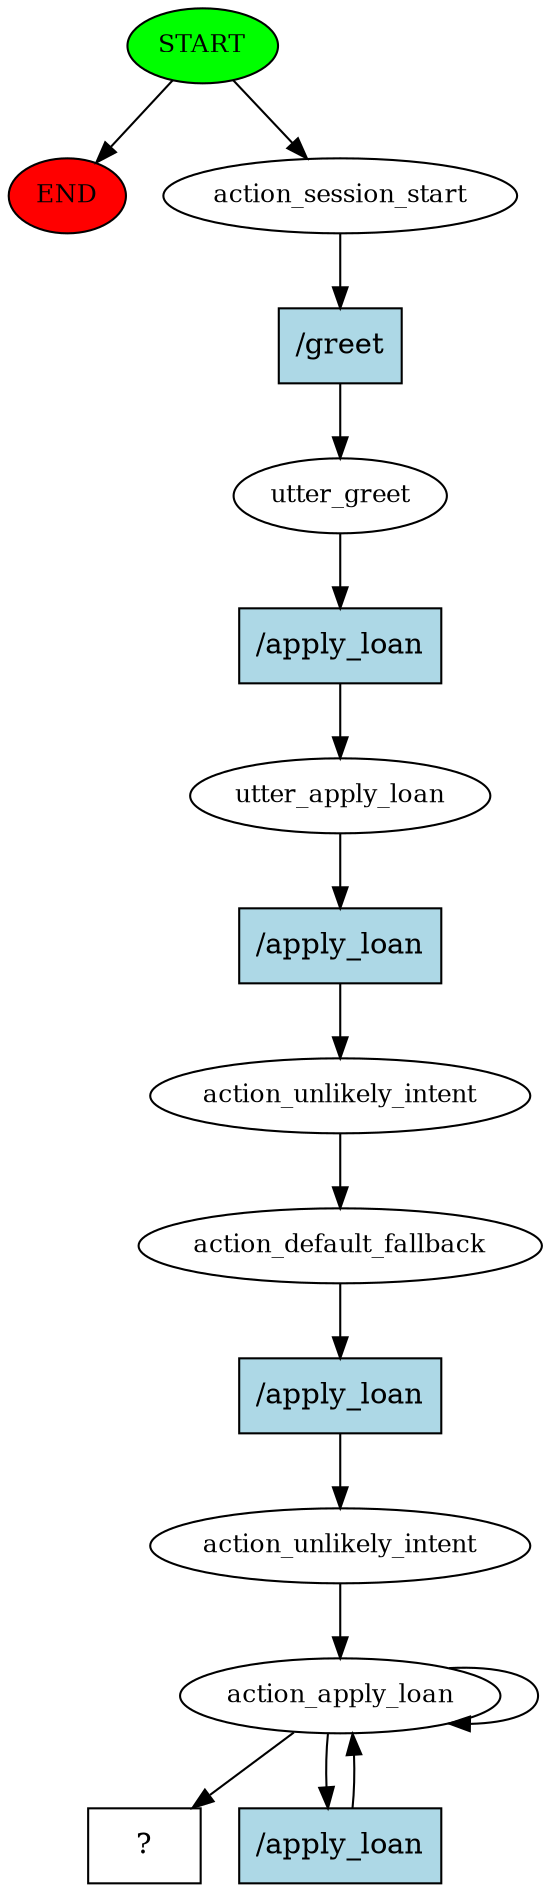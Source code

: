 digraph  {
0 [class="start active", fillcolor=green, fontsize=12, label=START, style=filled];
"-1" [class=end, fillcolor=red, fontsize=12, label=END, style=filled];
1 [class=active, fontsize=12, label=action_session_start];
2 [class=active, fontsize=12, label=utter_greet];
3 [class=active, fontsize=12, label=utter_apply_loan];
4 [class=active, fontsize=12, label=action_unlikely_intent];
5 [class=active, fontsize=12, label=action_default_fallback];
6 [class=active, fontsize=12, label=action_unlikely_intent];
7 [class=active, fontsize=12, label=action_apply_loan];
10 [class="intent dashed active", label="  ?  ", shape=rect];
11 [class="intent active", fillcolor=lightblue, label="/greet", shape=rect, style=filled];
12 [class="intent active", fillcolor=lightblue, label="/apply_loan", shape=rect, style=filled];
13 [class="intent active", fillcolor=lightblue, label="/apply_loan", shape=rect, style=filled];
14 [class="intent active", fillcolor=lightblue, label="/apply_loan", shape=rect, style=filled];
15 [class="intent active", fillcolor=lightblue, label="/apply_loan", shape=rect, style=filled];
0 -> "-1"  [class="", key=NONE, label=""];
0 -> 1  [class=active, key=NONE, label=""];
1 -> 11  [class=active, key=0];
2 -> 12  [class=active, key=0];
3 -> 13  [class=active, key=0];
4 -> 5  [class=active, key=NONE, label=""];
5 -> 14  [class=active, key=0];
6 -> 7  [class=active, key=NONE, label=""];
7 -> 7  [class=active, key=NONE, label=""];
7 -> 10  [class=active, key=NONE, label=""];
7 -> 15  [class=active, key=0];
11 -> 2  [class=active, key=0];
12 -> 3  [class=active, key=0];
13 -> 4  [class=active, key=0];
14 -> 6  [class=active, key=0];
15 -> 7  [class=active, key=0];
}
